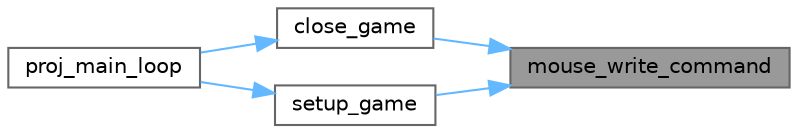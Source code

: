 digraph "mouse_write_command"
{
 // LATEX_PDF_SIZE
  bgcolor="transparent";
  edge [fontname=Helvetica,fontsize=10,labelfontname=Helvetica,labelfontsize=10];
  node [fontname=Helvetica,fontsize=10,shape=box,height=0.2,width=0.4];
  rankdir="RL";
  Node1 [id="Node000001",label="mouse_write_command",height=0.2,width=0.4,color="gray40", fillcolor="grey60", style="filled", fontcolor="black",tooltip="Writes a command byte to the Mouse."];
  Node1 -> Node2 [id="edge5_Node000001_Node000002",dir="back",color="steelblue1",style="solid",tooltip=" "];
  Node2 [id="Node000002",label="close_game",height=0.2,width=0.4,color="grey40", fillcolor="white", style="filled",URL="$main_8c.html#aec81fd31e07113d391f595044e270b4f",tooltip="Unsubscribes interruptions of all used devices and closes video mode."];
  Node2 -> Node3 [id="edge6_Node000002_Node000003",dir="back",color="steelblue1",style="solid",tooltip=" "];
  Node3 [id="Node000003",label="proj_main_loop",height=0.2,width=0.4,color="grey40", fillcolor="white", style="filled",URL="$main_8c.html#a2a16f651eccbd248e1ad3b3b924b143b",tooltip="Main loop of the game."];
  Node1 -> Node4 [id="edge7_Node000001_Node000004",dir="back",color="steelblue1",style="solid",tooltip=" "];
  Node4 [id="Node000004",label="setup_game",height=0.2,width=0.4,color="grey40", fillcolor="white", style="filled",URL="$main_8c.html#acf53638c4a73e2538b85cfd779995240",tooltip="Sets video mode and subscribes interruptions of all necessary devices."];
  Node4 -> Node3 [id="edge8_Node000004_Node000003",dir="back",color="steelblue1",style="solid",tooltip=" "];
}
